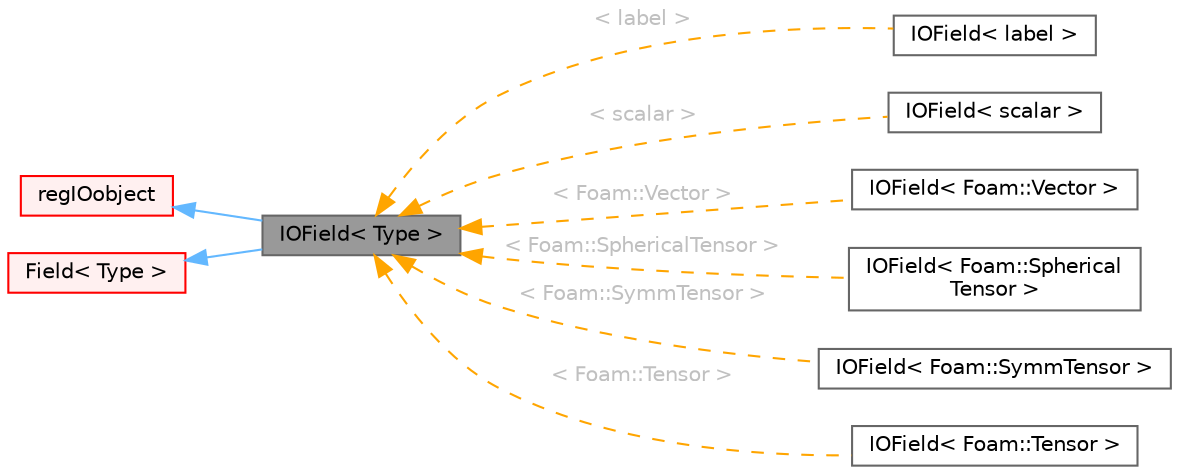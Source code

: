 digraph "IOField&lt; Type &gt;"
{
 // LATEX_PDF_SIZE
  bgcolor="transparent";
  edge [fontname=Helvetica,fontsize=10,labelfontname=Helvetica,labelfontsize=10];
  node [fontname=Helvetica,fontsize=10,shape=box,height=0.2,width=0.4];
  rankdir="LR";
  Node1 [id="Node000001",label="IOField\< Type \>",height=0.2,width=0.4,color="gray40", fillcolor="grey60", style="filled", fontcolor="black",tooltip="A primitive field of type <T> with automated input and output."];
  Node2 -> Node1 [id="edge1_Node000001_Node000002",dir="back",color="steelblue1",style="solid",tooltip=" "];
  Node2 [id="Node000002",label="regIOobject",height=0.2,width=0.4,color="red", fillcolor="#FFF0F0", style="filled",URL="$classFoam_1_1regIOobject.html",tooltip="regIOobject is an abstract class derived from IOobject to handle automatic object registration with t..."];
  Node5 -> Node1 [id="edge2_Node000001_Node000005",dir="back",color="steelblue1",style="solid",tooltip=" "];
  Node5 [id="Node000005",label="Field\< Type \>",height=0.2,width=0.4,color="red", fillcolor="#FFF0F0", style="filled",URL="$classFoam_1_1Field.html",tooltip="Generic templated field type."];
  Node1 -> Node12 [id="edge3_Node000001_Node000012",dir="back",color="orange",style="dashed",tooltip=" ",label=" \< label \>",fontcolor="grey" ];
  Node12 [id="Node000012",label="IOField\< label \>",height=0.2,width=0.4,color="gray40", fillcolor="white", style="filled",URL="$classFoam_1_1IOField.html",tooltip=" "];
  Node1 -> Node13 [id="edge4_Node000001_Node000013",dir="back",color="orange",style="dashed",tooltip=" ",label=" \< scalar \>",fontcolor="grey" ];
  Node13 [id="Node000013",label="IOField\< scalar \>",height=0.2,width=0.4,color="gray40", fillcolor="white", style="filled",URL="$classFoam_1_1IOField.html",tooltip=" "];
  Node1 -> Node14 [id="edge5_Node000001_Node000014",dir="back",color="orange",style="dashed",tooltip=" ",label=" \< Foam::Vector \>",fontcolor="grey" ];
  Node14 [id="Node000014",label="IOField\< Foam::Vector \>",height=0.2,width=0.4,color="gray40", fillcolor="white", style="filled",URL="$classFoam_1_1IOField.html",tooltip=" "];
  Node1 -> Node15 [id="edge6_Node000001_Node000015",dir="back",color="orange",style="dashed",tooltip=" ",label=" \< Foam::SphericalTensor \>",fontcolor="grey" ];
  Node15 [id="Node000015",label="IOField\< Foam::Spherical\lTensor \>",height=0.2,width=0.4,color="gray40", fillcolor="white", style="filled",URL="$classFoam_1_1IOField.html",tooltip=" "];
  Node1 -> Node16 [id="edge7_Node000001_Node000016",dir="back",color="orange",style="dashed",tooltip=" ",label=" \< Foam::SymmTensor \>",fontcolor="grey" ];
  Node16 [id="Node000016",label="IOField\< Foam::SymmTensor \>",height=0.2,width=0.4,color="gray40", fillcolor="white", style="filled",URL="$classFoam_1_1IOField.html",tooltip=" "];
  Node1 -> Node17 [id="edge8_Node000001_Node000017",dir="back",color="orange",style="dashed",tooltip=" ",label=" \< Foam::Tensor \>",fontcolor="grey" ];
  Node17 [id="Node000017",label="IOField\< Foam::Tensor \>",height=0.2,width=0.4,color="gray40", fillcolor="white", style="filled",URL="$classFoam_1_1IOField.html",tooltip=" "];
}
